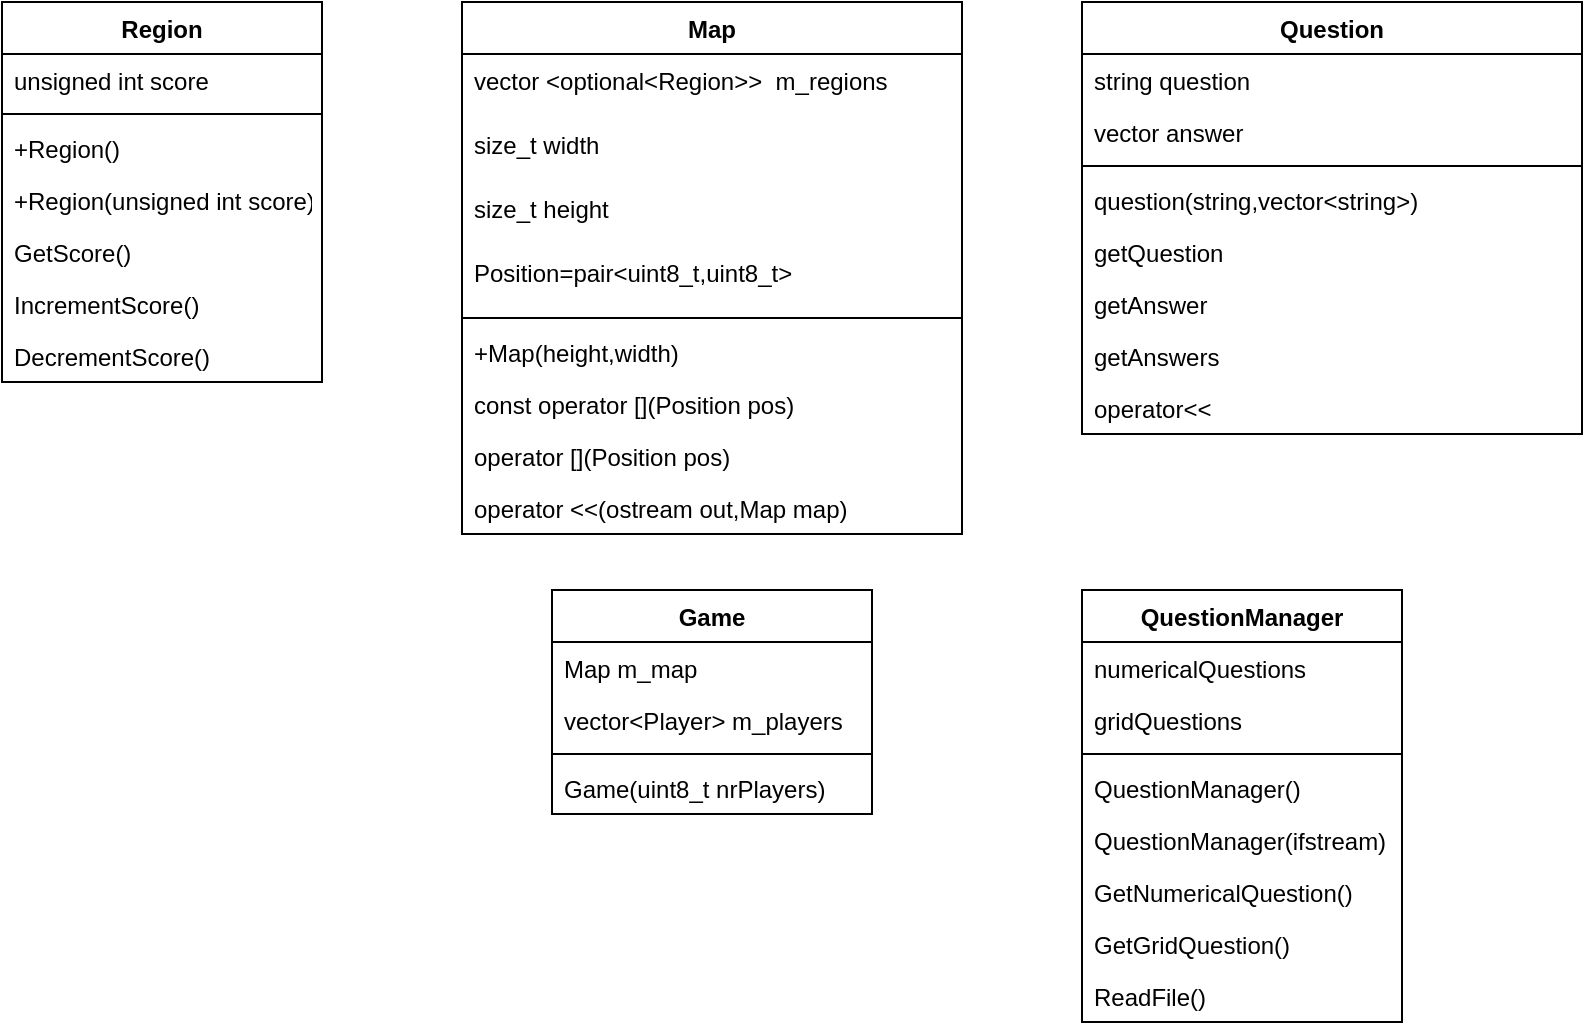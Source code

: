 <mxfile version="20.5.3" type="device"><diagram id="k9c_5kJ1lmkm9UlRz_1H" name="Page-1"><mxGraphModel dx="1312" dy="834" grid="1" gridSize="10" guides="1" tooltips="1" connect="1" arrows="1" fold="1" page="1" pageScale="1" pageWidth="850" pageHeight="1100" math="0" shadow="0"><root><mxCell id="0"/><mxCell id="1" parent="0"/><mxCell id="OvKGR0a2gasaKsWUzngO-1" value="Region" style="swimlane;fontStyle=1;align=center;verticalAlign=top;childLayout=stackLayout;horizontal=1;startSize=26;horizontalStack=0;resizeParent=1;resizeParentMax=0;resizeLast=0;collapsible=1;marginBottom=0;" parent="1" vertex="1"><mxGeometry x="40" y="40" width="160" height="190" as="geometry"/></mxCell><mxCell id="OvKGR0a2gasaKsWUzngO-2" value="unsigned int score" style="text;strokeColor=none;fillColor=none;align=left;verticalAlign=top;spacingLeft=4;spacingRight=4;overflow=hidden;rotatable=0;points=[[0,0.5],[1,0.5]];portConstraint=eastwest;" parent="OvKGR0a2gasaKsWUzngO-1" vertex="1"><mxGeometry y="26" width="160" height="26" as="geometry"/></mxCell><mxCell id="OvKGR0a2gasaKsWUzngO-3" value="" style="line;strokeWidth=1;fillColor=none;align=left;verticalAlign=middle;spacingTop=-1;spacingLeft=3;spacingRight=3;rotatable=0;labelPosition=right;points=[];portConstraint=eastwest;strokeColor=inherit;" parent="OvKGR0a2gasaKsWUzngO-1" vertex="1"><mxGeometry y="52" width="160" height="8" as="geometry"/></mxCell><mxCell id="OvKGR0a2gasaKsWUzngO-4" value="+Region()&#10;" style="text;strokeColor=none;fillColor=none;align=left;verticalAlign=top;spacingLeft=4;spacingRight=4;overflow=hidden;rotatable=0;points=[[0,0.5],[1,0.5]];portConstraint=eastwest;" parent="OvKGR0a2gasaKsWUzngO-1" vertex="1"><mxGeometry y="60" width="160" height="26" as="geometry"/></mxCell><mxCell id="OvKGR0a2gasaKsWUzngO-5" value="+Region(unsigned int score)&#10;" style="text;strokeColor=none;fillColor=none;align=left;verticalAlign=top;spacingLeft=4;spacingRight=4;overflow=hidden;rotatable=0;points=[[0,0.5],[1,0.5]];portConstraint=eastwest;" parent="OvKGR0a2gasaKsWUzngO-1" vertex="1"><mxGeometry y="86" width="160" height="26" as="geometry"/></mxCell><mxCell id="OvKGR0a2gasaKsWUzngO-7" value="GetScore()" style="text;strokeColor=none;fillColor=none;align=left;verticalAlign=top;spacingLeft=4;spacingRight=4;overflow=hidden;rotatable=0;points=[[0,0.5],[1,0.5]];portConstraint=eastwest;" parent="OvKGR0a2gasaKsWUzngO-1" vertex="1"><mxGeometry y="112" width="160" height="26" as="geometry"/></mxCell><mxCell id="OvKGR0a2gasaKsWUzngO-8" value="IncrementScore()" style="text;strokeColor=none;fillColor=none;align=left;verticalAlign=top;spacingLeft=4;spacingRight=4;overflow=hidden;rotatable=0;points=[[0,0.5],[1,0.5]];portConstraint=eastwest;" parent="OvKGR0a2gasaKsWUzngO-1" vertex="1"><mxGeometry y="138" width="160" height="26" as="geometry"/></mxCell><mxCell id="OvKGR0a2gasaKsWUzngO-10" value="DecrementScore()" style="text;strokeColor=none;fillColor=none;align=left;verticalAlign=top;spacingLeft=4;spacingRight=4;overflow=hidden;rotatable=0;points=[[0,0.5],[1,0.5]];portConstraint=eastwest;" parent="OvKGR0a2gasaKsWUzngO-1" vertex="1"><mxGeometry y="164" width="160" height="26" as="geometry"/></mxCell><mxCell id="OvKGR0a2gasaKsWUzngO-11" value="Map" style="swimlane;fontStyle=1;align=center;verticalAlign=top;childLayout=stackLayout;horizontal=1;startSize=26;horizontalStack=0;resizeParent=1;resizeParentMax=0;resizeLast=0;collapsible=1;marginBottom=0;" parent="1" vertex="1"><mxGeometry x="270" y="40" width="250" height="266" as="geometry"/></mxCell><mxCell id="OvKGR0a2gasaKsWUzngO-12" value="vector &lt;optional&lt;Region&gt;&gt;  m_regions" style="text;strokeColor=none;fillColor=none;align=left;verticalAlign=top;spacingLeft=4;spacingRight=4;overflow=hidden;rotatable=0;points=[[0,0.5],[1,0.5]];portConstraint=eastwest;" parent="OvKGR0a2gasaKsWUzngO-11" vertex="1"><mxGeometry y="26" width="250" height="32" as="geometry"/></mxCell><mxCell id="OvKGR0a2gasaKsWUzngO-18" value="size_t width" style="text;strokeColor=none;fillColor=none;align=left;verticalAlign=top;spacingLeft=4;spacingRight=4;overflow=hidden;rotatable=0;points=[[0,0.5],[1,0.5]];portConstraint=eastwest;" parent="OvKGR0a2gasaKsWUzngO-11" vertex="1"><mxGeometry y="58" width="250" height="32" as="geometry"/></mxCell><mxCell id="OvKGR0a2gasaKsWUzngO-19" value="size_t height" style="text;strokeColor=none;fillColor=none;align=left;verticalAlign=top;spacingLeft=4;spacingRight=4;overflow=hidden;rotatable=0;points=[[0,0.5],[1,0.5]];portConstraint=eastwest;" parent="OvKGR0a2gasaKsWUzngO-11" vertex="1"><mxGeometry y="90" width="250" height="32" as="geometry"/></mxCell><mxCell id="OvKGR0a2gasaKsWUzngO-27" value="Position=pair&lt;uint8_t,uint8_t&gt;" style="text;strokeColor=none;fillColor=none;align=left;verticalAlign=top;spacingLeft=4;spacingRight=4;overflow=hidden;rotatable=0;points=[[0,0.5],[1,0.5]];portConstraint=eastwest;" parent="OvKGR0a2gasaKsWUzngO-11" vertex="1"><mxGeometry y="122" width="250" height="32" as="geometry"/></mxCell><mxCell id="OvKGR0a2gasaKsWUzngO-13" value="" style="line;strokeWidth=1;fillColor=none;align=left;verticalAlign=middle;spacingTop=-1;spacingLeft=3;spacingRight=3;rotatable=0;labelPosition=right;points=[];portConstraint=eastwest;strokeColor=inherit;" parent="OvKGR0a2gasaKsWUzngO-11" vertex="1"><mxGeometry y="154" width="250" height="8" as="geometry"/></mxCell><mxCell id="OvKGR0a2gasaKsWUzngO-14" value="+Map(height,width)" style="text;strokeColor=none;fillColor=none;align=left;verticalAlign=top;spacingLeft=4;spacingRight=4;overflow=hidden;rotatable=0;points=[[0,0.5],[1,0.5]];portConstraint=eastwest;" parent="OvKGR0a2gasaKsWUzngO-11" vertex="1"><mxGeometry y="162" width="250" height="26" as="geometry"/></mxCell><mxCell id="OvKGR0a2gasaKsWUzngO-26" value="const operator [](Position pos)" style="text;strokeColor=none;fillColor=none;align=left;verticalAlign=top;spacingLeft=4;spacingRight=4;overflow=hidden;rotatable=0;points=[[0,0.5],[1,0.5]];portConstraint=eastwest;" parent="OvKGR0a2gasaKsWUzngO-11" vertex="1"><mxGeometry y="188" width="250" height="26" as="geometry"/></mxCell><mxCell id="OvKGR0a2gasaKsWUzngO-28" value="operator [](Position pos)" style="text;strokeColor=none;fillColor=none;align=left;verticalAlign=top;spacingLeft=4;spacingRight=4;overflow=hidden;rotatable=0;points=[[0,0.5],[1,0.5]];portConstraint=eastwest;" parent="OvKGR0a2gasaKsWUzngO-11" vertex="1"><mxGeometry y="214" width="250" height="26" as="geometry"/></mxCell><mxCell id="OvKGR0a2gasaKsWUzngO-29" value="operator &lt;&lt;(ostream out,Map map)" style="text;strokeColor=none;fillColor=none;align=left;verticalAlign=top;spacingLeft=4;spacingRight=4;overflow=hidden;rotatable=0;points=[[0,0.5],[1,0.5]];portConstraint=eastwest;" parent="OvKGR0a2gasaKsWUzngO-11" vertex="1"><mxGeometry y="240" width="250" height="26" as="geometry"/></mxCell><mxCell id="OvKGR0a2gasaKsWUzngO-22" value="Game" style="swimlane;fontStyle=1;align=center;verticalAlign=top;childLayout=stackLayout;horizontal=1;startSize=26;horizontalStack=0;resizeParent=1;resizeParentMax=0;resizeLast=0;collapsible=1;marginBottom=0;" parent="1" vertex="1"><mxGeometry x="315" y="334" width="160" height="112" as="geometry"/></mxCell><mxCell id="OvKGR0a2gasaKsWUzngO-23" value="Map m_map" style="text;strokeColor=none;fillColor=none;align=left;verticalAlign=top;spacingLeft=4;spacingRight=4;overflow=hidden;rotatable=0;points=[[0,0.5],[1,0.5]];portConstraint=eastwest;" parent="OvKGR0a2gasaKsWUzngO-22" vertex="1"><mxGeometry y="26" width="160" height="26" as="geometry"/></mxCell><mxCell id="OvKGR0a2gasaKsWUzngO-30" value="vector&lt;Player&gt; m_players" style="text;strokeColor=none;fillColor=none;align=left;verticalAlign=top;spacingLeft=4;spacingRight=4;overflow=hidden;rotatable=0;points=[[0,0.5],[1,0.5]];portConstraint=eastwest;" parent="OvKGR0a2gasaKsWUzngO-22" vertex="1"><mxGeometry y="52" width="160" height="26" as="geometry"/></mxCell><mxCell id="OvKGR0a2gasaKsWUzngO-24" value="" style="line;strokeWidth=1;fillColor=none;align=left;verticalAlign=middle;spacingTop=-1;spacingLeft=3;spacingRight=3;rotatable=0;labelPosition=right;points=[];portConstraint=eastwest;strokeColor=inherit;" parent="OvKGR0a2gasaKsWUzngO-22" vertex="1"><mxGeometry y="78" width="160" height="8" as="geometry"/></mxCell><mxCell id="OvKGR0a2gasaKsWUzngO-25" value="Game(uint8_t nrPlayers)" style="text;strokeColor=none;fillColor=none;align=left;verticalAlign=top;spacingLeft=4;spacingRight=4;overflow=hidden;rotatable=0;points=[[0,0.5],[1,0.5]];portConstraint=eastwest;" parent="OvKGR0a2gasaKsWUzngO-22" vertex="1"><mxGeometry y="86" width="160" height="26" as="geometry"/></mxCell><mxCell id="2wwdONrjv4TRHAsYFk8b-1" value="Question" style="swimlane;fontStyle=1;align=center;verticalAlign=top;childLayout=stackLayout;horizontal=1;startSize=26;horizontalStack=0;resizeParent=1;resizeParentMax=0;resizeLast=0;collapsible=1;marginBottom=0;" parent="1" vertex="1"><mxGeometry x="580" y="40" width="250" height="216" as="geometry"/></mxCell><mxCell id="2wwdONrjv4TRHAsYFk8b-2" value="string question" style="text;strokeColor=none;fillColor=none;align=left;verticalAlign=top;spacingLeft=4;spacingRight=4;overflow=hidden;rotatable=0;points=[[0,0.5],[1,0.5]];portConstraint=eastwest;" parent="2wwdONrjv4TRHAsYFk8b-1" vertex="1"><mxGeometry y="26" width="250" height="26" as="geometry"/></mxCell><mxCell id="2wwdONrjv4TRHAsYFk8b-6" value="vector answer" style="text;strokeColor=none;fillColor=none;align=left;verticalAlign=top;spacingLeft=4;spacingRight=4;overflow=hidden;rotatable=0;points=[[0,0.5],[1,0.5]];portConstraint=eastwest;" parent="2wwdONrjv4TRHAsYFk8b-1" vertex="1"><mxGeometry y="52" width="250" height="26" as="geometry"/></mxCell><mxCell id="2wwdONrjv4TRHAsYFk8b-4" value="" style="line;strokeWidth=1;fillColor=none;align=left;verticalAlign=middle;spacingTop=-1;spacingLeft=3;spacingRight=3;rotatable=0;labelPosition=right;points=[];portConstraint=eastwest;strokeColor=inherit;" parent="2wwdONrjv4TRHAsYFk8b-1" vertex="1"><mxGeometry y="78" width="250" height="8" as="geometry"/></mxCell><mxCell id="2wwdONrjv4TRHAsYFk8b-5" value="question(string,vector&lt;string&gt;)" style="text;strokeColor=none;fillColor=none;align=left;verticalAlign=top;spacingLeft=4;spacingRight=4;overflow=hidden;rotatable=0;points=[[0,0.5],[1,0.5]];portConstraint=eastwest;" parent="2wwdONrjv4TRHAsYFk8b-1" vertex="1"><mxGeometry y="86" width="250" height="26" as="geometry"/></mxCell><mxCell id="2wwdONrjv4TRHAsYFk8b-7" value="getQuestion" style="text;strokeColor=none;fillColor=none;align=left;verticalAlign=top;spacingLeft=4;spacingRight=4;overflow=hidden;rotatable=0;points=[[0,0.5],[1,0.5]];portConstraint=eastwest;" parent="2wwdONrjv4TRHAsYFk8b-1" vertex="1"><mxGeometry y="112" width="250" height="26" as="geometry"/></mxCell><mxCell id="2wwdONrjv4TRHAsYFk8b-10" value="getAnswer" style="text;strokeColor=none;fillColor=none;align=left;verticalAlign=top;spacingLeft=4;spacingRight=4;overflow=hidden;rotatable=0;points=[[0,0.5],[1,0.5]];portConstraint=eastwest;" parent="2wwdONrjv4TRHAsYFk8b-1" vertex="1"><mxGeometry y="138" width="250" height="26" as="geometry"/></mxCell><mxCell id="2wwdONrjv4TRHAsYFk8b-8" value="getAnswers" style="text;strokeColor=none;fillColor=none;align=left;verticalAlign=top;spacingLeft=4;spacingRight=4;overflow=hidden;rotatable=0;points=[[0,0.5],[1,0.5]];portConstraint=eastwest;" parent="2wwdONrjv4TRHAsYFk8b-1" vertex="1"><mxGeometry y="164" width="250" height="26" as="geometry"/></mxCell><mxCell id="2wwdONrjv4TRHAsYFk8b-9" value="operator&lt;&lt;" style="text;strokeColor=none;fillColor=none;align=left;verticalAlign=top;spacingLeft=4;spacingRight=4;overflow=hidden;rotatable=0;points=[[0,0.5],[1,0.5]];portConstraint=eastwest;" parent="2wwdONrjv4TRHAsYFk8b-1" vertex="1"><mxGeometry y="190" width="250" height="26" as="geometry"/></mxCell><mxCell id="fNpe-0z2Nyu-i0IAZ00B-1" value="QuestionManager" style="swimlane;fontStyle=1;align=center;verticalAlign=top;childLayout=stackLayout;horizontal=1;startSize=26;horizontalStack=0;resizeParent=1;resizeParentMax=0;resizeLast=0;collapsible=1;marginBottom=0;" vertex="1" parent="1"><mxGeometry x="580" y="334" width="160" height="216" as="geometry"/></mxCell><mxCell id="fNpe-0z2Nyu-i0IAZ00B-2" value="numericalQuestions" style="text;strokeColor=none;fillColor=none;align=left;verticalAlign=top;spacingLeft=4;spacingRight=4;overflow=hidden;rotatable=0;points=[[0,0.5],[1,0.5]];portConstraint=eastwest;" vertex="1" parent="fNpe-0z2Nyu-i0IAZ00B-1"><mxGeometry y="26" width="160" height="26" as="geometry"/></mxCell><mxCell id="fNpe-0z2Nyu-i0IAZ00B-5" value="gridQuestions" style="text;strokeColor=none;fillColor=none;align=left;verticalAlign=top;spacingLeft=4;spacingRight=4;overflow=hidden;rotatable=0;points=[[0,0.5],[1,0.5]];portConstraint=eastwest;" vertex="1" parent="fNpe-0z2Nyu-i0IAZ00B-1"><mxGeometry y="52" width="160" height="26" as="geometry"/></mxCell><mxCell id="fNpe-0z2Nyu-i0IAZ00B-3" value="" style="line;strokeWidth=1;fillColor=none;align=left;verticalAlign=middle;spacingTop=-1;spacingLeft=3;spacingRight=3;rotatable=0;labelPosition=right;points=[];portConstraint=eastwest;strokeColor=inherit;" vertex="1" parent="fNpe-0z2Nyu-i0IAZ00B-1"><mxGeometry y="78" width="160" height="8" as="geometry"/></mxCell><mxCell id="fNpe-0z2Nyu-i0IAZ00B-4" value="QuestionManager()" style="text;strokeColor=none;fillColor=none;align=left;verticalAlign=top;spacingLeft=4;spacingRight=4;overflow=hidden;rotatable=0;points=[[0,0.5],[1,0.5]];portConstraint=eastwest;" vertex="1" parent="fNpe-0z2Nyu-i0IAZ00B-1"><mxGeometry y="86" width="160" height="26" as="geometry"/></mxCell><mxCell id="fNpe-0z2Nyu-i0IAZ00B-7" value="QuestionManager(ifstream)" style="text;strokeColor=none;fillColor=none;align=left;verticalAlign=top;spacingLeft=4;spacingRight=4;overflow=hidden;rotatable=0;points=[[0,0.5],[1,0.5]];portConstraint=eastwest;" vertex="1" parent="fNpe-0z2Nyu-i0IAZ00B-1"><mxGeometry y="112" width="160" height="26" as="geometry"/></mxCell><mxCell id="fNpe-0z2Nyu-i0IAZ00B-8" value="GetNumericalQuestion()" style="text;strokeColor=none;fillColor=none;align=left;verticalAlign=top;spacingLeft=4;spacingRight=4;overflow=hidden;rotatable=0;points=[[0,0.5],[1,0.5]];portConstraint=eastwest;" vertex="1" parent="fNpe-0z2Nyu-i0IAZ00B-1"><mxGeometry y="138" width="160" height="26" as="geometry"/></mxCell><mxCell id="fNpe-0z2Nyu-i0IAZ00B-11" value="GetGridQuestion()" style="text;strokeColor=none;fillColor=none;align=left;verticalAlign=top;spacingLeft=4;spacingRight=4;overflow=hidden;rotatable=0;points=[[0,0.5],[1,0.5]];portConstraint=eastwest;" vertex="1" parent="fNpe-0z2Nyu-i0IAZ00B-1"><mxGeometry y="164" width="160" height="26" as="geometry"/></mxCell><mxCell id="fNpe-0z2Nyu-i0IAZ00B-12" value="ReadFile()" style="text;strokeColor=none;fillColor=none;align=left;verticalAlign=top;spacingLeft=4;spacingRight=4;overflow=hidden;rotatable=0;points=[[0,0.5],[1,0.5]];portConstraint=eastwest;" vertex="1" parent="fNpe-0z2Nyu-i0IAZ00B-1"><mxGeometry y="190" width="160" height="26" as="geometry"/></mxCell></root></mxGraphModel></diagram></mxfile>